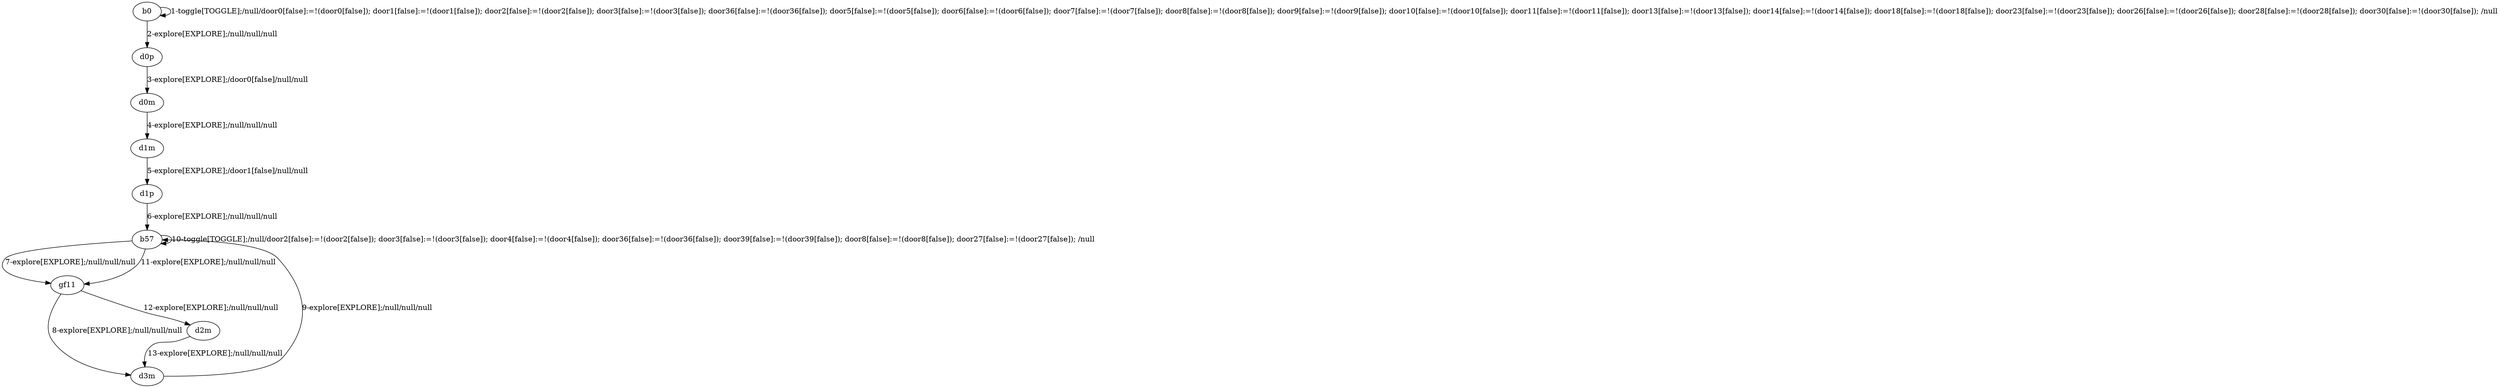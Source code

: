 # Total number of goals covered by this test: 3
# b57 --> gf11
# d3m --> b57
# gf11 --> d2m

digraph g {
"b0" -> "b0" [label = "1-toggle[TOGGLE];/null/door0[false]:=!(door0[false]); door1[false]:=!(door1[false]); door2[false]:=!(door2[false]); door3[false]:=!(door3[false]); door36[false]:=!(door36[false]); door5[false]:=!(door5[false]); door6[false]:=!(door6[false]); door7[false]:=!(door7[false]); door8[false]:=!(door8[false]); door9[false]:=!(door9[false]); door10[false]:=!(door10[false]); door11[false]:=!(door11[false]); door13[false]:=!(door13[false]); door14[false]:=!(door14[false]); door18[false]:=!(door18[false]); door23[false]:=!(door23[false]); door26[false]:=!(door26[false]); door28[false]:=!(door28[false]); door30[false]:=!(door30[false]); /null"];
"b0" -> "d0p" [label = "2-explore[EXPLORE];/null/null/null"];
"d0p" -> "d0m" [label = "3-explore[EXPLORE];/door0[false]/null/null"];
"d0m" -> "d1m" [label = "4-explore[EXPLORE];/null/null/null"];
"d1m" -> "d1p" [label = "5-explore[EXPLORE];/door1[false]/null/null"];
"d1p" -> "b57" [label = "6-explore[EXPLORE];/null/null/null"];
"b57" -> "gf11" [label = "7-explore[EXPLORE];/null/null/null"];
"gf11" -> "d3m" [label = "8-explore[EXPLORE];/null/null/null"];
"d3m" -> "b57" [label = "9-explore[EXPLORE];/null/null/null"];
"b57" -> "b57" [label = "10-toggle[TOGGLE];/null/door2[false]:=!(door2[false]); door3[false]:=!(door3[false]); door4[false]:=!(door4[false]); door36[false]:=!(door36[false]); door39[false]:=!(door39[false]); door8[false]:=!(door8[false]); door27[false]:=!(door27[false]); /null"];
"b57" -> "gf11" [label = "11-explore[EXPLORE];/null/null/null"];
"gf11" -> "d2m" [label = "12-explore[EXPLORE];/null/null/null"];
"d2m" -> "d3m" [label = "13-explore[EXPLORE];/null/null/null"];
}